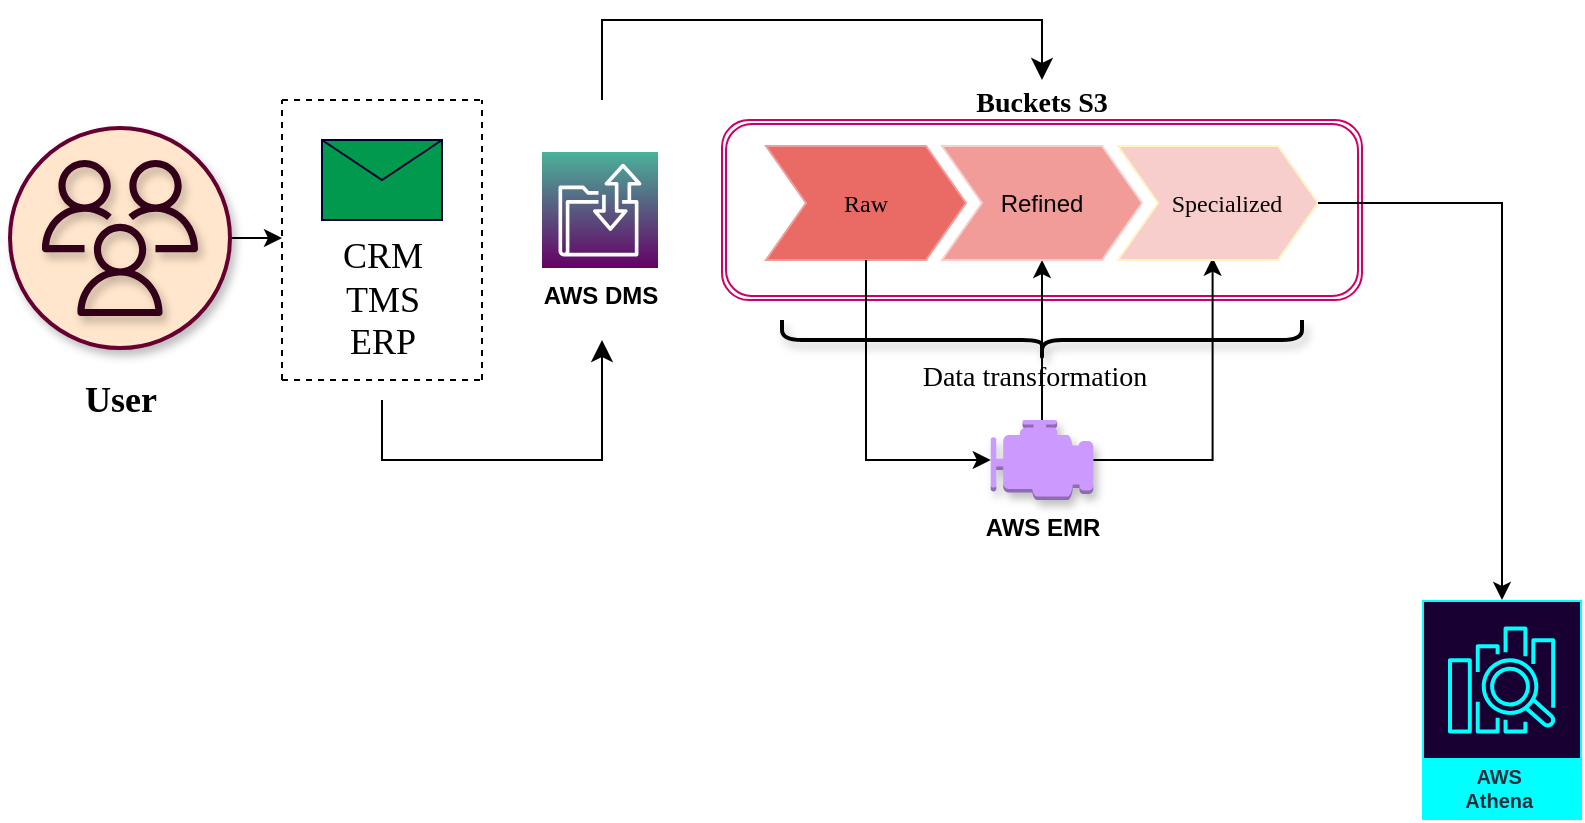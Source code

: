 <mxfile version="21.3.4" type="github">
  <diagram name="Página-1" id="uI1IjuKpUBhQf2RZqEu1">
    <mxGraphModel dx="1120" dy="476" grid="1" gridSize="10" guides="1" tooltips="1" connect="1" arrows="1" fold="1" page="1" pageScale="1" pageWidth="827" pageHeight="1169" math="0" shadow="0">
      <root>
        <mxCell id="0" />
        <mxCell id="1" parent="0" />
        <mxCell id="5gVIDFg0tng2kCdoH3zb-8" value="" style="shape=ext;double=1;rounded=1;whiteSpace=wrap;html=1;strokeColor=#CC0066;fillColor=#FFFFFF;" vertex="1" parent="1">
          <mxGeometry x="380" y="90" width="320" height="90" as="geometry" />
        </mxCell>
        <mxCell id="LXj0H7g9ZqXSp_bMiU7b-35" style="rounded=0;orthogonalLoop=1;jettySize=auto;html=1;exitX=1;exitY=0.5;exitDx=0;exitDy=0;fontFamily=Helvetica;fontSize=12;fontColor=default;" parent="1" source="LXj0H7g9ZqXSp_bMiU7b-30" edge="1">
          <mxGeometry relative="1" as="geometry">
            <mxPoint x="160" y="149" as="targetPoint" />
          </mxGeometry>
        </mxCell>
        <mxCell id="LXj0H7g9ZqXSp_bMiU7b-30" value="" style="ellipse;whiteSpace=wrap;html=1;aspect=fixed;shadow=1;pointerEvents=1;strokeColor=#660033;strokeWidth=2;fontFamily=Helvetica;fontSize=12;fontColor=default;fillColor=#FFE6CC;" parent="1" vertex="1">
          <mxGeometry x="24" y="94" width="110" height="110" as="geometry" />
        </mxCell>
        <mxCell id="LXj0H7g9ZqXSp_bMiU7b-1" value="" style="endArrow=none;dashed=1;html=1;rounded=0;" parent="1" edge="1">
          <mxGeometry width="50" height="50" relative="1" as="geometry">
            <mxPoint x="160" y="220" as="sourcePoint" />
            <mxPoint x="160" y="80" as="targetPoint" />
            <Array as="points">
              <mxPoint x="160" y="150" />
            </Array>
          </mxGeometry>
        </mxCell>
        <mxCell id="LXj0H7g9ZqXSp_bMiU7b-2" value="" style="endArrow=none;dashed=1;html=1;rounded=0;" parent="1" edge="1">
          <mxGeometry width="50" height="50" relative="1" as="geometry">
            <mxPoint x="260" y="220" as="sourcePoint" />
            <mxPoint x="260" y="80" as="targetPoint" />
            <Array as="points" />
          </mxGeometry>
        </mxCell>
        <mxCell id="LXj0H7g9ZqXSp_bMiU7b-3" value="" style="endArrow=none;dashed=1;html=1;rounded=0;" parent="1" edge="1">
          <mxGeometry width="50" height="50" relative="1" as="geometry">
            <mxPoint x="160" y="220" as="sourcePoint" />
            <mxPoint x="260" y="220" as="targetPoint" />
            <Array as="points">
              <mxPoint x="210" y="220" />
            </Array>
          </mxGeometry>
        </mxCell>
        <mxCell id="LXj0H7g9ZqXSp_bMiU7b-4" value="" style="endArrow=none;dashed=1;html=1;rounded=0;" parent="1" edge="1">
          <mxGeometry width="50" height="50" relative="1" as="geometry">
            <mxPoint x="160" y="80" as="sourcePoint" />
            <mxPoint x="260" y="80" as="targetPoint" />
            <Array as="points">
              <mxPoint x="210" y="80" />
            </Array>
          </mxGeometry>
        </mxCell>
        <mxCell id="LXj0H7g9ZqXSp_bMiU7b-8" value="&lt;font face=&quot;Georgia&quot; style=&quot;font-size: 18px;&quot;&gt;CRM&lt;br&gt;TMS&lt;br&gt;ERP&lt;br&gt;&lt;/font&gt;" style="text;html=1;align=center;verticalAlign=middle;resizable=0;points=[];autosize=1;strokeColor=none;fillColor=none;" parent="1" vertex="1">
          <mxGeometry x="180" y="140" width="60" height="80" as="geometry" />
        </mxCell>
        <mxCell id="LXj0H7g9ZqXSp_bMiU7b-18" value="" style="shape=message;html=1;html=1;outlineConnect=0;labelPosition=center;verticalLabelPosition=bottom;align=center;verticalAlign=top;fillColor=#00994D;strokeColor=#000033;" parent="1" vertex="1">
          <mxGeometry x="180" y="100" width="60" height="40" as="geometry" />
        </mxCell>
        <mxCell id="LXj0H7g9ZqXSp_bMiU7b-22" value="" style="edgeStyle=segmentEdgeStyle;endArrow=classic;html=1;curved=0;rounded=0;endSize=8;startSize=8;sourcePerimeterSpacing=0;targetPerimeterSpacing=0;" parent="1" edge="1">
          <mxGeometry width="100" relative="1" as="geometry">
            <mxPoint x="320" y="80" as="sourcePoint" />
            <mxPoint x="540" y="70" as="targetPoint" />
            <Array as="points">
              <mxPoint x="320" y="40" />
              <mxPoint x="540" y="40" />
            </Array>
          </mxGeometry>
        </mxCell>
        <mxCell id="5gVIDFg0tng2kCdoH3zb-15" style="edgeStyle=orthogonalEdgeStyle;rounded=0;orthogonalLoop=1;jettySize=auto;html=1;exitX=0;exitY=0.5;exitDx=0;exitDy=0;exitPerimeter=0;entryX=0;entryY=0.5;entryDx=0;entryDy=0;entryPerimeter=0;" edge="1" parent="1" source="LXj0H7g9ZqXSp_bMiU7b-27" target="LXj0H7g9ZqXSp_bMiU7b-27">
          <mxGeometry relative="1" as="geometry" />
        </mxCell>
        <mxCell id="5gVIDFg0tng2kCdoH3zb-20" style="edgeStyle=orthogonalEdgeStyle;rounded=0;orthogonalLoop=1;jettySize=auto;html=1;exitX=0.5;exitY=0;exitDx=0;exitDy=0;exitPerimeter=0;" edge="1" parent="1" source="LXj0H7g9ZqXSp_bMiU7b-27" target="5gVIDFg0tng2kCdoH3zb-4">
          <mxGeometry relative="1" as="geometry" />
        </mxCell>
        <mxCell id="5gVIDFg0tng2kCdoH3zb-21" style="edgeStyle=orthogonalEdgeStyle;rounded=0;orthogonalLoop=1;jettySize=auto;html=1;entryX=0.473;entryY=0.98;entryDx=0;entryDy=0;entryPerimeter=0;" edge="1" parent="1" source="LXj0H7g9ZqXSp_bMiU7b-27" target="5gVIDFg0tng2kCdoH3zb-5">
          <mxGeometry relative="1" as="geometry" />
        </mxCell>
        <mxCell id="LXj0H7g9ZqXSp_bMiU7b-27" value="&lt;b&gt;AWS EMR&lt;/b&gt;" style="outlineConnect=0;dashed=0;verticalLabelPosition=bottom;verticalAlign=top;align=center;html=1;shape=mxgraph.aws3.emr_engine;fillColor=#CC99FF;gradientColor=none;shadow=1;pointerEvents=1;strokeColor=#6600CC;strokeWidth=2;fontFamily=Helvetica;fontSize=12;fontColor=default;" parent="1" vertex="1">
          <mxGeometry x="514.38" y="240" width="51.25" height="40" as="geometry" />
        </mxCell>
        <mxCell id="LXj0H7g9ZqXSp_bMiU7b-28" value="" style="edgeStyle=segmentEdgeStyle;endArrow=classic;html=1;curved=0;rounded=0;endSize=8;startSize=8;sourcePerimeterSpacing=0;targetPerimeterSpacing=0;" parent="1" edge="1">
          <mxGeometry width="100" relative="1" as="geometry">
            <mxPoint x="210" y="230" as="sourcePoint" />
            <mxPoint x="320" y="200" as="targetPoint" />
            <Array as="points">
              <mxPoint x="280" y="260" />
              <mxPoint x="280" y="260" />
            </Array>
          </mxGeometry>
        </mxCell>
        <mxCell id="LXj0H7g9ZqXSp_bMiU7b-29" value="" style="sketch=0;outlineConnect=0;fontColor=#232F3E;gradientColor=none;fillColor=#33001A;strokeColor=#660033;dashed=0;verticalLabelPosition=bottom;verticalAlign=top;align=center;html=1;fontSize=12;fontStyle=0;aspect=fixed;pointerEvents=1;shape=mxgraph.aws4.users;shadow=1;strokeWidth=2;fontFamily=Helvetica;" parent="1" vertex="1">
          <mxGeometry x="40" y="110" width="78" height="78" as="geometry" />
        </mxCell>
        <mxCell id="LXj0H7g9ZqXSp_bMiU7b-33" value="" style="shape=curlyBracket;whiteSpace=wrap;html=1;rounded=1;flipH=1;labelPosition=right;verticalLabelPosition=middle;align=left;verticalAlign=middle;shadow=1;pointerEvents=1;strokeColor=default;strokeWidth=2;fontFamily=Helvetica;fontSize=12;fontColor=default;fillColor=default;rotation=90;" parent="1" vertex="1">
          <mxGeometry x="530" y="70" width="20" height="260" as="geometry" />
        </mxCell>
        <mxCell id="LXj0H7g9ZqXSp_bMiU7b-34" value="&lt;font face=&quot;Georgia&quot; style=&quot;font-size: 14px;&quot;&gt;Data transformation&lt;/font&gt;" style="text;html=1;align=center;verticalAlign=middle;resizable=0;points=[];autosize=1;strokeColor=none;fillColor=none;fontSize=12;fontFamily=Helvetica;fontColor=default;" parent="1" vertex="1">
          <mxGeometry x="461" y="204" width="150" height="30" as="geometry" />
        </mxCell>
        <mxCell id="LXj0H7g9ZqXSp_bMiU7b-37" value="&lt;font face=&quot;Georgia&quot; style=&quot;font-size: 18px;&quot;&gt;&lt;b&gt;User&lt;/b&gt;&lt;/font&gt;" style="text;html=1;align=center;verticalAlign=middle;resizable=0;points=[];autosize=1;strokeColor=none;fillColor=none;fontSize=12;fontFamily=Helvetica;fontColor=default;" parent="1" vertex="1">
          <mxGeometry x="44" y="210" width="70" height="40" as="geometry" />
        </mxCell>
        <mxCell id="5gVIDFg0tng2kCdoH3zb-2" value="&lt;font style=&quot;font-size: 14px;&quot; face=&quot;Georgia&quot;&gt;Buckets S3&lt;/font&gt;" style="swimlane;childLayout=stackLayout;horizontal=1;fillColor=none;horizontalStack=1;resizeParent=1;resizeParentMax=0;resizeLast=0;collapsible=0;strokeColor=none;stackBorder=10;stackSpacing=-12;resizable=1;align=center;points=[];whiteSpace=wrap;html=1;" vertex="1" parent="1">
          <mxGeometry x="392" y="70" width="296" height="100" as="geometry" />
        </mxCell>
        <mxCell id="5gVIDFg0tng2kCdoH3zb-3" value="&lt;font style=&quot;border-color: var(--border-color);&quot; face=&quot;Georgia&quot;&gt;Raw&lt;/font&gt;" style="shape=step;perimeter=stepPerimeter;fixedSize=1;points=[];whiteSpace=wrap;html=1;fillColor=#EA6B66;strokeColor=#F19C99;" vertex="1" parent="5gVIDFg0tng2kCdoH3zb-2">
          <mxGeometry x="10" y="33" width="100" height="57" as="geometry" />
        </mxCell>
        <mxCell id="5gVIDFg0tng2kCdoH3zb-4" value="Refined" style="shape=step;perimeter=stepPerimeter;fixedSize=1;points=[];whiteSpace=wrap;html=1;fillColor=#F19C99;strokeColor=#F8CECC;" vertex="1" parent="5gVIDFg0tng2kCdoH3zb-2">
          <mxGeometry x="98" y="33" width="100" height="57" as="geometry" />
        </mxCell>
        <mxCell id="5gVIDFg0tng2kCdoH3zb-5" value="&lt;font style=&quot;border-color: var(--border-color);&quot; face=&quot;Georgia&quot;&gt;&amp;nbsp; &amp;nbsp;Specialized&lt;/font&gt;" style="shape=step;perimeter=stepPerimeter;fixedSize=1;points=[];whiteSpace=wrap;html=1;fillColor=#F8CECC;strokeColor=#FFF4C3;" vertex="1" parent="5gVIDFg0tng2kCdoH3zb-2">
          <mxGeometry x="186" y="33" width="100" height="57" as="geometry" />
        </mxCell>
        <mxCell id="5gVIDFg0tng2kCdoH3zb-12" value="&lt;b style=&quot;border-color: var(--border-color); color: rgb(0, 0, 0);&quot;&gt;&amp;nbsp;AWS DMS&amp;nbsp;&lt;/b&gt;" style="sketch=0;points=[[0,0,0],[0.25,0,0],[0.5,0,0],[0.75,0,0],[1,0,0],[0,1,0],[0.25,1,0],[0.5,1,0],[0.75,1,0],[1,1,0],[0,0.25,0],[0,0.5,0],[0,0.75,0],[1,0.25,0],[1,0.5,0],[1,0.75,0]];outlineConnect=0;fontColor=#232F3E;gradientColor=#4AB29A;gradientDirection=north;fillColor=#660066;strokeColor=#ffffff;dashed=0;verticalLabelPosition=bottom;verticalAlign=top;align=center;html=1;fontSize=12;fontStyle=0;aspect=fixed;shape=mxgraph.aws4.resourceIcon;resIcon=mxgraph.aws4.transfer_family;" vertex="1" parent="1">
          <mxGeometry x="290" y="106" width="58" height="58" as="geometry" />
        </mxCell>
        <mxCell id="5gVIDFg0tng2kCdoH3zb-19" style="edgeStyle=orthogonalEdgeStyle;rounded=0;orthogonalLoop=1;jettySize=auto;html=1;entryX=0;entryY=0.5;entryDx=0;entryDy=0;entryPerimeter=0;" edge="1" parent="1" source="5gVIDFg0tng2kCdoH3zb-3" target="LXj0H7g9ZqXSp_bMiU7b-27">
          <mxGeometry relative="1" as="geometry">
            <Array as="points">
              <mxPoint x="452" y="260" />
            </Array>
          </mxGeometry>
        </mxCell>
        <mxCell id="5gVIDFg0tng2kCdoH3zb-22" value="AWS&amp;nbsp;&lt;br&gt;Athena&amp;nbsp;" style="sketch=0;outlineConnect=0;fontColor=#232F3E;gradientColor=none;strokeColor=#00FFFF;fillColor=#190033;dashed=0;verticalLabelPosition=middle;verticalAlign=bottom;align=center;html=1;whiteSpace=wrap;fontSize=10;fontStyle=1;spacing=3;shape=mxgraph.aws4.productIcon;prIcon=mxgraph.aws4.elasticsearch_service;" vertex="1" parent="1">
          <mxGeometry x="730" y="330" width="80" height="110" as="geometry" />
        </mxCell>
        <mxCell id="5gVIDFg0tng2kCdoH3zb-23" style="edgeStyle=orthogonalEdgeStyle;rounded=0;orthogonalLoop=1;jettySize=auto;html=1;" edge="1" parent="1" source="5gVIDFg0tng2kCdoH3zb-5" target="5gVIDFg0tng2kCdoH3zb-22">
          <mxGeometry relative="1" as="geometry" />
        </mxCell>
      </root>
    </mxGraphModel>
  </diagram>
</mxfile>
